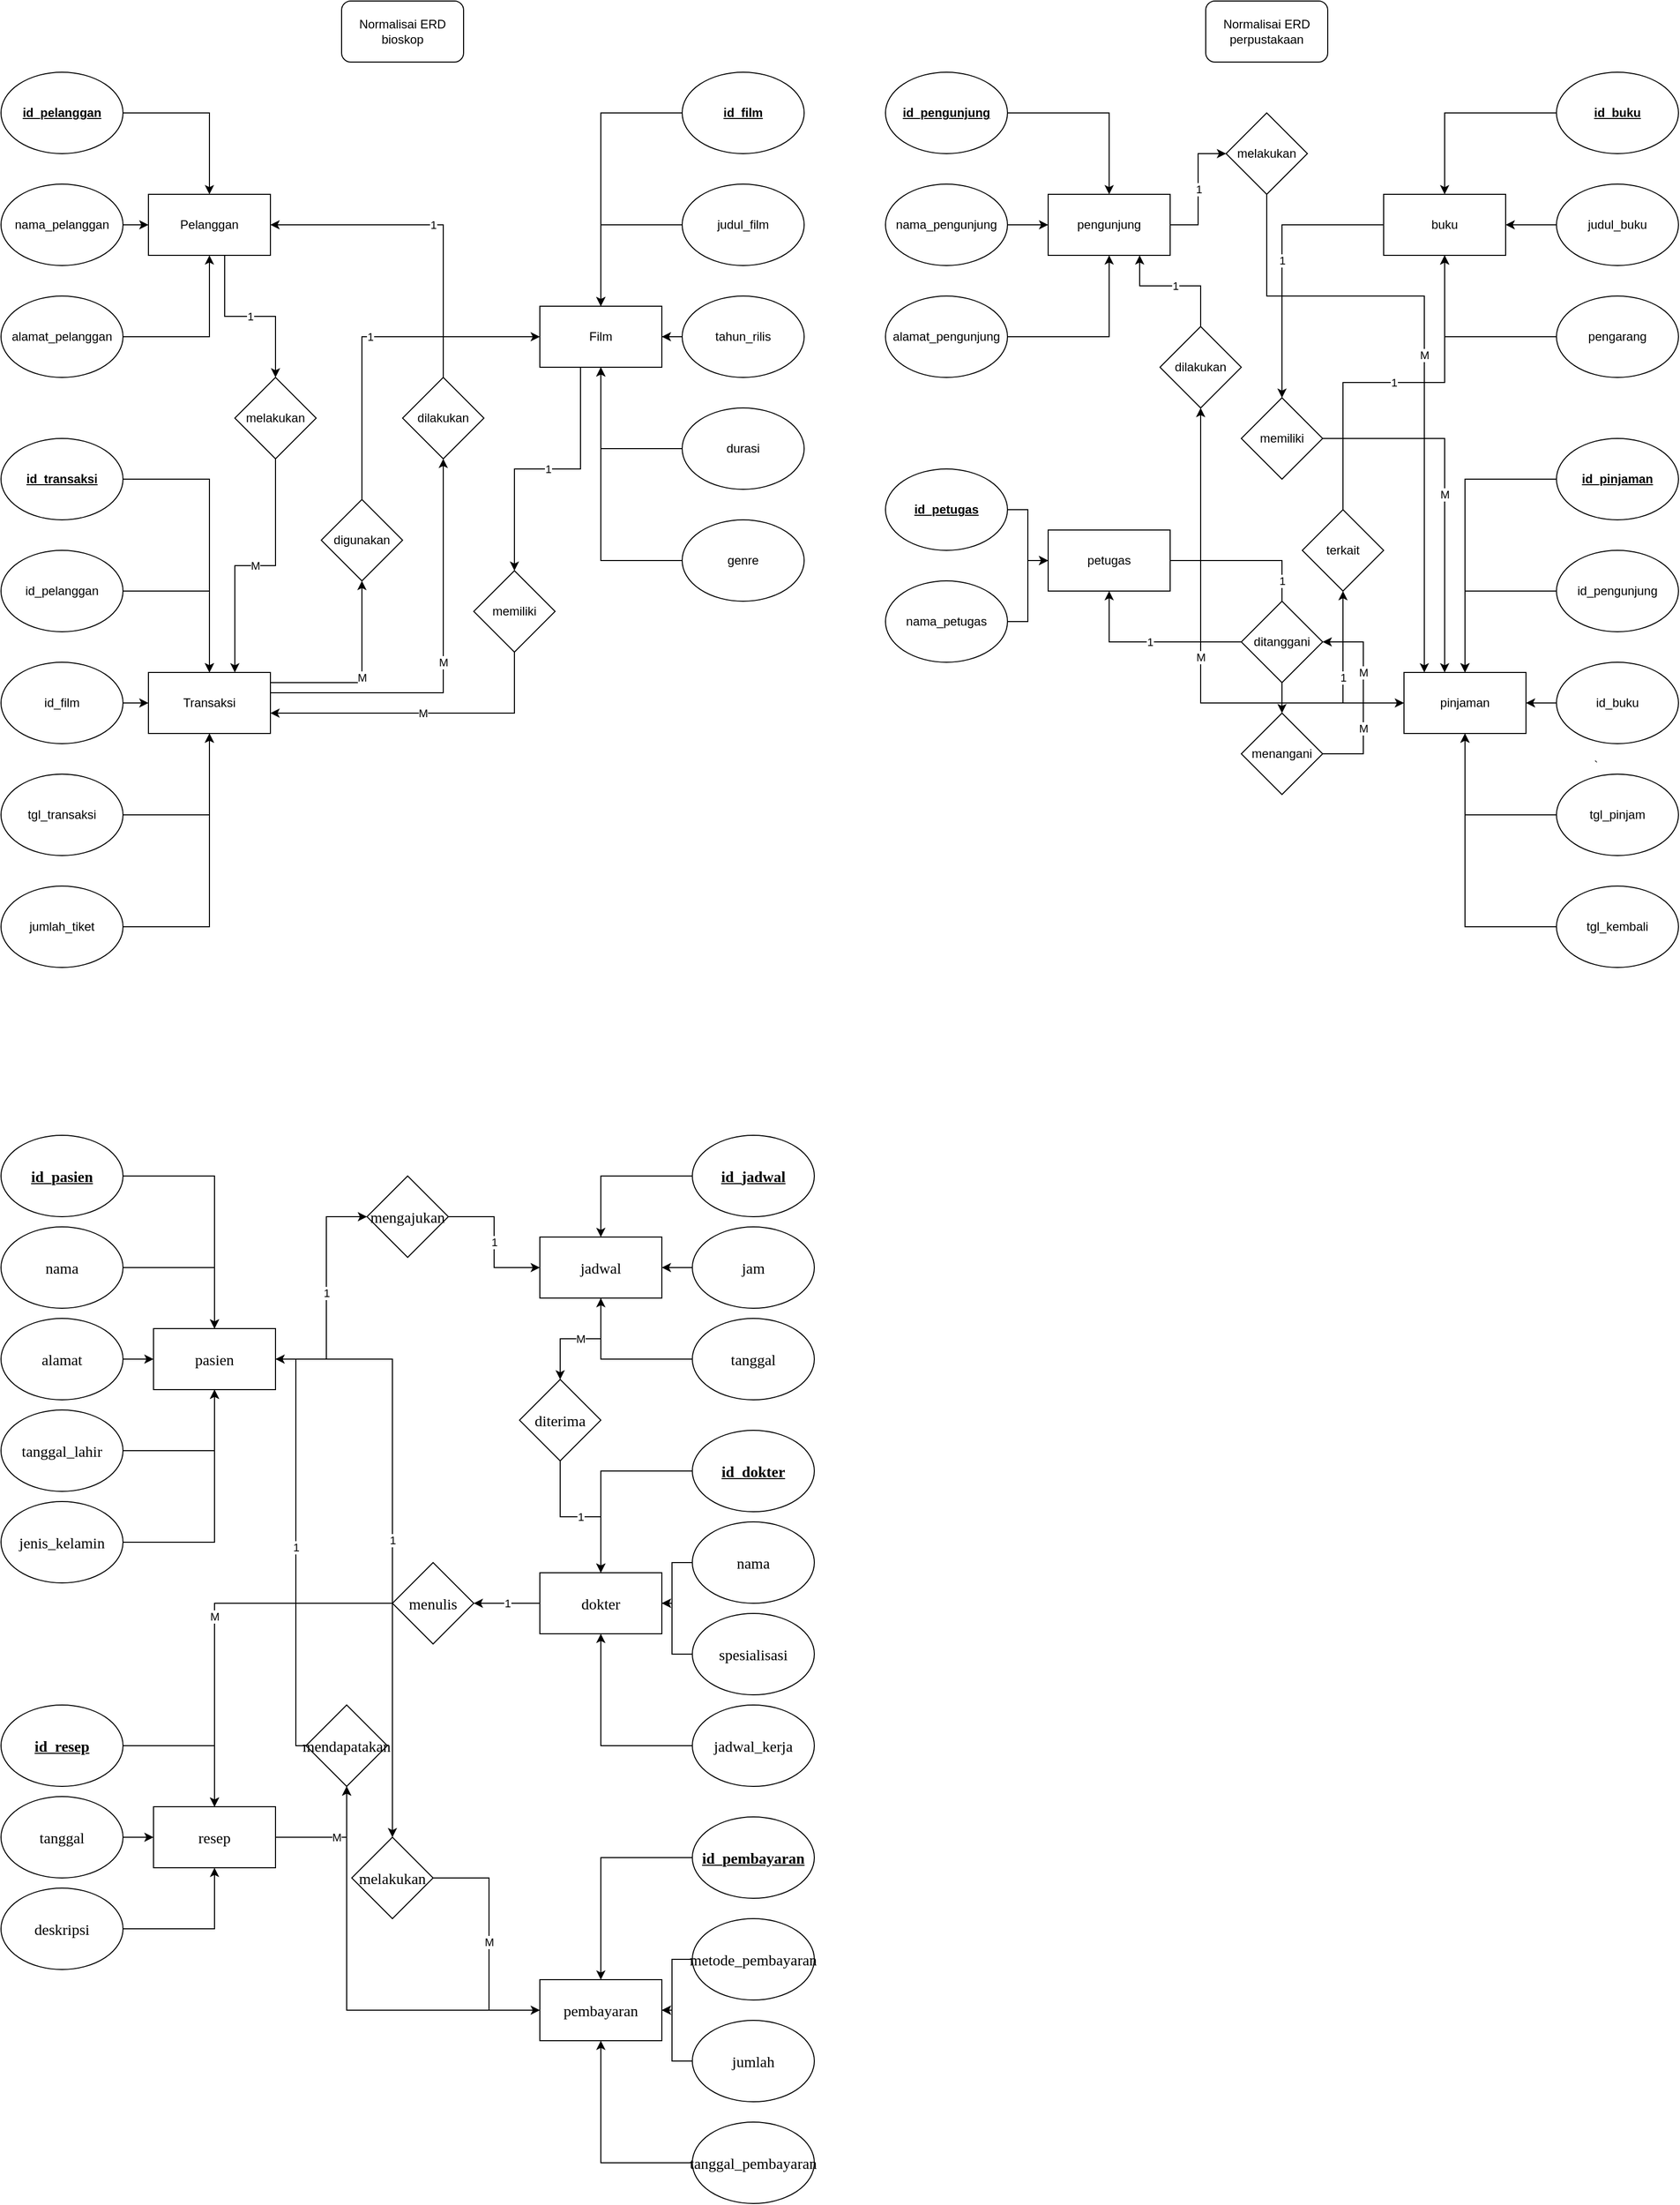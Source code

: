 <mxfile version="21.3.3" type="github">
  <diagram name="Page-1" id="5lxpTZL6Nw-YDCqKbaqC">
    <mxGraphModel dx="1122" dy="715" grid="1" gridSize="10" guides="1" tooltips="1" connect="1" arrows="1" fold="1" page="1" pageScale="1" pageWidth="850" pageHeight="1100" math="0" shadow="0">
      <root>
        <mxCell id="0" />
        <mxCell id="1" parent="0" />
        <mxCell id="-zIho2rLV5rV_2pqszb2-130" value="1" style="edgeStyle=orthogonalEdgeStyle;rounded=0;orthogonalLoop=1;jettySize=auto;html=1;" parent="1" source="-zIho2rLV5rV_2pqszb2-2" target="-zIho2rLV5rV_2pqszb2-125" edge="1">
          <mxGeometry relative="1" as="geometry">
            <Array as="points">
              <mxPoint x="250" y="320" />
              <mxPoint x="300" y="320" />
            </Array>
          </mxGeometry>
        </mxCell>
        <mxCell id="-zIho2rLV5rV_2pqszb2-2" value="Pelanggan" style="rounded=0;whiteSpace=wrap;html=1;" parent="1" vertex="1">
          <mxGeometry x="175" y="200" width="120" height="60" as="geometry" />
        </mxCell>
        <mxCell id="-zIho2rLV5rV_2pqszb2-134" value="1" style="edgeStyle=orthogonalEdgeStyle;rounded=0;orthogonalLoop=1;jettySize=auto;html=1;" parent="1" source="-zIho2rLV5rV_2pqszb2-3" target="-zIho2rLV5rV_2pqszb2-127" edge="1">
          <mxGeometry relative="1" as="geometry">
            <Array as="points">
              <mxPoint x="600" y="470" />
              <mxPoint x="535" y="470" />
            </Array>
          </mxGeometry>
        </mxCell>
        <mxCell id="-zIho2rLV5rV_2pqszb2-3" value="Film" style="rounded=0;whiteSpace=wrap;html=1;" parent="1" vertex="1">
          <mxGeometry x="560" y="310" width="120" height="60" as="geometry" />
        </mxCell>
        <mxCell id="-zIho2rLV5rV_2pqszb2-132" value="M" style="edgeStyle=orthogonalEdgeStyle;rounded=0;orthogonalLoop=1;jettySize=auto;html=1;" parent="1" source="-zIho2rLV5rV_2pqszb2-4" target="-zIho2rLV5rV_2pqszb2-126" edge="1">
          <mxGeometry relative="1" as="geometry">
            <Array as="points">
              <mxPoint x="465" y="690" />
            </Array>
          </mxGeometry>
        </mxCell>
        <mxCell id="-zIho2rLV5rV_2pqszb2-136" value="M" style="edgeStyle=orthogonalEdgeStyle;rounded=0;orthogonalLoop=1;jettySize=auto;html=1;" parent="1" source="-zIho2rLV5rV_2pqszb2-4" target="-zIho2rLV5rV_2pqszb2-128" edge="1">
          <mxGeometry relative="1" as="geometry">
            <Array as="points">
              <mxPoint x="385" y="680" />
            </Array>
          </mxGeometry>
        </mxCell>
        <mxCell id="-zIho2rLV5rV_2pqszb2-4" value="Transaksi" style="rounded=0;whiteSpace=wrap;html=1;" parent="1" vertex="1">
          <mxGeometry x="175" y="670" width="120" height="60" as="geometry" />
        </mxCell>
        <mxCell id="-zIho2rLV5rV_2pqszb2-19" style="edgeStyle=orthogonalEdgeStyle;rounded=0;orthogonalLoop=1;jettySize=auto;html=1;" parent="1" source="-zIho2rLV5rV_2pqszb2-5" target="-zIho2rLV5rV_2pqszb2-2" edge="1">
          <mxGeometry relative="1" as="geometry" />
        </mxCell>
        <mxCell id="-zIho2rLV5rV_2pqszb2-5" value="&lt;b&gt;&lt;u&gt;id_pelanggan&lt;/u&gt;&lt;/b&gt;" style="ellipse;whiteSpace=wrap;html=1;" parent="1" vertex="1">
          <mxGeometry x="30" y="80" width="120" height="80" as="geometry" />
        </mxCell>
        <mxCell id="-zIho2rLV5rV_2pqszb2-20" style="edgeStyle=orthogonalEdgeStyle;rounded=0;orthogonalLoop=1;jettySize=auto;html=1;" parent="1" source="-zIho2rLV5rV_2pqszb2-6" target="-zIho2rLV5rV_2pqszb2-2" edge="1">
          <mxGeometry relative="1" as="geometry" />
        </mxCell>
        <mxCell id="-zIho2rLV5rV_2pqszb2-6" value="nama_pelanggan" style="ellipse;whiteSpace=wrap;html=1;" parent="1" vertex="1">
          <mxGeometry x="30" y="190" width="120" height="80" as="geometry" />
        </mxCell>
        <mxCell id="-zIho2rLV5rV_2pqszb2-21" style="edgeStyle=orthogonalEdgeStyle;rounded=0;orthogonalLoop=1;jettySize=auto;html=1;" parent="1" source="-zIho2rLV5rV_2pqszb2-7" target="-zIho2rLV5rV_2pqszb2-2" edge="1">
          <mxGeometry relative="1" as="geometry" />
        </mxCell>
        <mxCell id="-zIho2rLV5rV_2pqszb2-7" value="alamat_pelanggan" style="ellipse;whiteSpace=wrap;html=1;" parent="1" vertex="1">
          <mxGeometry x="30" y="300" width="120" height="80" as="geometry" />
        </mxCell>
        <mxCell id="-zIho2rLV5rV_2pqszb2-27" style="edgeStyle=orthogonalEdgeStyle;rounded=0;orthogonalLoop=1;jettySize=auto;html=1;" parent="1" source="-zIho2rLV5rV_2pqszb2-9" target="-zIho2rLV5rV_2pqszb2-3" edge="1">
          <mxGeometry relative="1" as="geometry" />
        </mxCell>
        <mxCell id="-zIho2rLV5rV_2pqszb2-9" value="&lt;b&gt;&lt;u&gt;id_film&lt;/u&gt;&lt;/b&gt;" style="ellipse;whiteSpace=wrap;html=1;" parent="1" vertex="1">
          <mxGeometry x="700" y="80" width="120" height="80" as="geometry" />
        </mxCell>
        <mxCell id="-zIho2rLV5rV_2pqszb2-28" style="edgeStyle=orthogonalEdgeStyle;rounded=0;orthogonalLoop=1;jettySize=auto;html=1;" parent="1" source="-zIho2rLV5rV_2pqszb2-10" target="-zIho2rLV5rV_2pqszb2-3" edge="1">
          <mxGeometry relative="1" as="geometry" />
        </mxCell>
        <mxCell id="-zIho2rLV5rV_2pqszb2-10" value="judul_film" style="ellipse;whiteSpace=wrap;html=1;" parent="1" vertex="1">
          <mxGeometry x="700" y="190" width="120" height="80" as="geometry" />
        </mxCell>
        <mxCell id="-zIho2rLV5rV_2pqszb2-32" style="edgeStyle=orthogonalEdgeStyle;rounded=0;orthogonalLoop=1;jettySize=auto;html=1;" parent="1" source="-zIho2rLV5rV_2pqszb2-11" target="-zIho2rLV5rV_2pqszb2-3" edge="1">
          <mxGeometry relative="1" as="geometry" />
        </mxCell>
        <mxCell id="-zIho2rLV5rV_2pqszb2-11" value="tahun_rilis" style="ellipse;whiteSpace=wrap;html=1;" parent="1" vertex="1">
          <mxGeometry x="700" y="300" width="120" height="80" as="geometry" />
        </mxCell>
        <mxCell id="-zIho2rLV5rV_2pqszb2-31" style="edgeStyle=orthogonalEdgeStyle;rounded=0;orthogonalLoop=1;jettySize=auto;html=1;" parent="1" source="-zIho2rLV5rV_2pqszb2-12" target="-zIho2rLV5rV_2pqszb2-3" edge="1">
          <mxGeometry relative="1" as="geometry" />
        </mxCell>
        <mxCell id="-zIho2rLV5rV_2pqszb2-12" value="genre" style="ellipse;whiteSpace=wrap;html=1;" parent="1" vertex="1">
          <mxGeometry x="700" y="520" width="120" height="80" as="geometry" />
        </mxCell>
        <mxCell id="-zIho2rLV5rV_2pqszb2-30" style="edgeStyle=orthogonalEdgeStyle;rounded=0;orthogonalLoop=1;jettySize=auto;html=1;" parent="1" source="-zIho2rLV5rV_2pqszb2-13" target="-zIho2rLV5rV_2pqszb2-3" edge="1">
          <mxGeometry relative="1" as="geometry" />
        </mxCell>
        <mxCell id="-zIho2rLV5rV_2pqszb2-13" value="durasi" style="ellipse;whiteSpace=wrap;html=1;" parent="1" vertex="1">
          <mxGeometry x="700" y="410" width="120" height="80" as="geometry" />
        </mxCell>
        <mxCell id="-zIho2rLV5rV_2pqszb2-22" style="edgeStyle=orthogonalEdgeStyle;rounded=0;orthogonalLoop=1;jettySize=auto;html=1;" parent="1" source="-zIho2rLV5rV_2pqszb2-14" target="-zIho2rLV5rV_2pqszb2-4" edge="1">
          <mxGeometry relative="1" as="geometry" />
        </mxCell>
        <mxCell id="-zIho2rLV5rV_2pqszb2-14" value="&lt;b&gt;&lt;u&gt;id_transaksi&lt;/u&gt;&lt;/b&gt;" style="ellipse;whiteSpace=wrap;html=1;" parent="1" vertex="1">
          <mxGeometry x="30" y="440" width="120" height="80" as="geometry" />
        </mxCell>
        <mxCell id="-zIho2rLV5rV_2pqszb2-23" style="edgeStyle=orthogonalEdgeStyle;rounded=0;orthogonalLoop=1;jettySize=auto;html=1;" parent="1" source="-zIho2rLV5rV_2pqszb2-15" target="-zIho2rLV5rV_2pqszb2-4" edge="1">
          <mxGeometry relative="1" as="geometry" />
        </mxCell>
        <mxCell id="-zIho2rLV5rV_2pqszb2-15" value="id_pelanggan" style="ellipse;whiteSpace=wrap;html=1;" parent="1" vertex="1">
          <mxGeometry x="30" y="550" width="120" height="80" as="geometry" />
        </mxCell>
        <mxCell id="-zIho2rLV5rV_2pqszb2-26" style="edgeStyle=orthogonalEdgeStyle;rounded=0;orthogonalLoop=1;jettySize=auto;html=1;" parent="1" source="-zIho2rLV5rV_2pqszb2-16" target="-zIho2rLV5rV_2pqszb2-4" edge="1">
          <mxGeometry relative="1" as="geometry" />
        </mxCell>
        <mxCell id="-zIho2rLV5rV_2pqszb2-16" value="id_film" style="ellipse;whiteSpace=wrap;html=1;" parent="1" vertex="1">
          <mxGeometry x="30" y="660" width="120" height="80" as="geometry" />
        </mxCell>
        <mxCell id="-zIho2rLV5rV_2pqszb2-24" style="edgeStyle=orthogonalEdgeStyle;rounded=0;orthogonalLoop=1;jettySize=auto;html=1;" parent="1" source="-zIho2rLV5rV_2pqszb2-17" target="-zIho2rLV5rV_2pqszb2-4" edge="1">
          <mxGeometry relative="1" as="geometry" />
        </mxCell>
        <mxCell id="-zIho2rLV5rV_2pqszb2-17" value="jumlah_tiket" style="ellipse;whiteSpace=wrap;html=1;" parent="1" vertex="1">
          <mxGeometry x="30" y="880" width="120" height="80" as="geometry" />
        </mxCell>
        <mxCell id="-zIho2rLV5rV_2pqszb2-25" style="edgeStyle=orthogonalEdgeStyle;rounded=0;orthogonalLoop=1;jettySize=auto;html=1;" parent="1" source="-zIho2rLV5rV_2pqszb2-18" target="-zIho2rLV5rV_2pqszb2-4" edge="1">
          <mxGeometry relative="1" as="geometry">
            <mxPoint x="240" y="720" as="targetPoint" />
          </mxGeometry>
        </mxCell>
        <mxCell id="-zIho2rLV5rV_2pqszb2-18" value="tgl_transaksi" style="ellipse;whiteSpace=wrap;html=1;" parent="1" vertex="1">
          <mxGeometry x="30" y="770" width="120" height="80" as="geometry" />
        </mxCell>
        <mxCell id="-zIho2rLV5rV_2pqszb2-33" value="Normalisai ERD bioskop" style="rounded=1;whiteSpace=wrap;html=1;" parent="1" vertex="1">
          <mxGeometry x="365" y="10" width="120" height="60" as="geometry" />
        </mxCell>
        <mxCell id="-zIho2rLV5rV_2pqszb2-34" value="Normalisai ERD perpustakaan" style="rounded=1;whiteSpace=wrap;html=1;" parent="1" vertex="1">
          <mxGeometry x="1215" y="10" width="120" height="60" as="geometry" />
        </mxCell>
        <mxCell id="vd0re94AiogcowpJu44Z-8" value="1" style="edgeStyle=orthogonalEdgeStyle;rounded=0;orthogonalLoop=1;jettySize=auto;html=1;" edge="1" parent="1" source="-zIho2rLV5rV_2pqszb2-35" target="vd0re94AiogcowpJu44Z-1">
          <mxGeometry relative="1" as="geometry" />
        </mxCell>
        <mxCell id="-zIho2rLV5rV_2pqszb2-35" value="pengunjung" style="rounded=0;whiteSpace=wrap;html=1;" parent="1" vertex="1">
          <mxGeometry x="1060" y="200" width="120" height="60" as="geometry" />
        </mxCell>
        <mxCell id="vd0re94AiogcowpJu44Z-12" value="1" style="edgeStyle=orthogonalEdgeStyle;rounded=0;orthogonalLoop=1;jettySize=auto;html=1;" edge="1" parent="1" source="-zIho2rLV5rV_2pqszb2-36" target="vd0re94AiogcowpJu44Z-3">
          <mxGeometry relative="1" as="geometry" />
        </mxCell>
        <mxCell id="-zIho2rLV5rV_2pqszb2-36" value="buku" style="rounded=0;whiteSpace=wrap;html=1;" parent="1" vertex="1">
          <mxGeometry x="1390" y="200" width="120" height="60" as="geometry" />
        </mxCell>
        <mxCell id="vd0re94AiogcowpJu44Z-10" value="M" style="edgeStyle=orthogonalEdgeStyle;rounded=0;orthogonalLoop=1;jettySize=auto;html=1;" edge="1" parent="1" source="-zIho2rLV5rV_2pqszb2-37" target="vd0re94AiogcowpJu44Z-2">
          <mxGeometry relative="1" as="geometry" />
        </mxCell>
        <mxCell id="vd0re94AiogcowpJu44Z-14" value="1" style="edgeStyle=orthogonalEdgeStyle;rounded=0;orthogonalLoop=1;jettySize=auto;html=1;" edge="1" parent="1" source="-zIho2rLV5rV_2pqszb2-37" target="vd0re94AiogcowpJu44Z-4">
          <mxGeometry relative="1" as="geometry" />
        </mxCell>
        <mxCell id="vd0re94AiogcowpJu44Z-16" value="M" style="edgeStyle=orthogonalEdgeStyle;rounded=0;orthogonalLoop=1;jettySize=auto;html=1;" edge="1" parent="1" source="-zIho2rLV5rV_2pqszb2-37" target="vd0re94AiogcowpJu44Z-5">
          <mxGeometry relative="1" as="geometry" />
        </mxCell>
        <mxCell id="-zIho2rLV5rV_2pqszb2-37" value="pinjaman" style="rounded=0;whiteSpace=wrap;html=1;" parent="1" vertex="1">
          <mxGeometry x="1410" y="670" width="120" height="60" as="geometry" />
        </mxCell>
        <mxCell id="vd0re94AiogcowpJu44Z-18" value="1" style="edgeStyle=orthogonalEdgeStyle;rounded=0;orthogonalLoop=1;jettySize=auto;html=1;" edge="1" parent="1" source="-zIho2rLV5rV_2pqszb2-38" target="vd0re94AiogcowpJu44Z-6">
          <mxGeometry relative="1" as="geometry" />
        </mxCell>
        <mxCell id="-zIho2rLV5rV_2pqszb2-38" value="petugas" style="rounded=0;whiteSpace=wrap;html=1;" parent="1" vertex="1">
          <mxGeometry x="1060" y="530" width="120" height="60" as="geometry" />
        </mxCell>
        <mxCell id="-zIho2rLV5rV_2pqszb2-53" style="edgeStyle=orthogonalEdgeStyle;rounded=0;orthogonalLoop=1;jettySize=auto;html=1;" parent="1" source="-zIho2rLV5rV_2pqszb2-39" target="-zIho2rLV5rV_2pqszb2-35" edge="1">
          <mxGeometry relative="1" as="geometry" />
        </mxCell>
        <mxCell id="-zIho2rLV5rV_2pqszb2-39" value="&lt;u&gt;id_pengunjung&lt;/u&gt;" style="ellipse;whiteSpace=wrap;html=1;fontStyle=1" parent="1" vertex="1">
          <mxGeometry x="900" y="80" width="120" height="80" as="geometry" />
        </mxCell>
        <mxCell id="-zIho2rLV5rV_2pqszb2-54" style="edgeStyle=orthogonalEdgeStyle;rounded=0;orthogonalLoop=1;jettySize=auto;html=1;" parent="1" source="-zIho2rLV5rV_2pqszb2-40" target="-zIho2rLV5rV_2pqszb2-35" edge="1">
          <mxGeometry relative="1" as="geometry" />
        </mxCell>
        <mxCell id="-zIho2rLV5rV_2pqszb2-40" value="nama_pengunjung" style="ellipse;whiteSpace=wrap;html=1;" parent="1" vertex="1">
          <mxGeometry x="900" y="190" width="120" height="80" as="geometry" />
        </mxCell>
        <mxCell id="-zIho2rLV5rV_2pqszb2-55" style="edgeStyle=orthogonalEdgeStyle;rounded=0;orthogonalLoop=1;jettySize=auto;html=1;" parent="1" source="-zIho2rLV5rV_2pqszb2-41" target="-zIho2rLV5rV_2pqszb2-35" edge="1">
          <mxGeometry relative="1" as="geometry" />
        </mxCell>
        <mxCell id="-zIho2rLV5rV_2pqszb2-41" value="alamat_pengunjung" style="ellipse;whiteSpace=wrap;html=1;" parent="1" vertex="1">
          <mxGeometry x="900" y="300" width="120" height="80" as="geometry" />
        </mxCell>
        <mxCell id="-zIho2rLV5rV_2pqszb2-56" value="`&amp;nbsp;" style="edgeStyle=orthogonalEdgeStyle;rounded=0;orthogonalLoop=1;jettySize=auto;html=1;" parent="1" source="-zIho2rLV5rV_2pqszb2-43" target="-zIho2rLV5rV_2pqszb2-36" edge="1">
          <mxGeometry x="1" y="580" relative="1" as="geometry">
            <mxPoint x="-430" y="561" as="offset" />
          </mxGeometry>
        </mxCell>
        <mxCell id="-zIho2rLV5rV_2pqszb2-43" value="&lt;u&gt;id_buku&lt;/u&gt;" style="ellipse;whiteSpace=wrap;html=1;fontStyle=1" parent="1" vertex="1">
          <mxGeometry x="1560" y="80" width="120" height="80" as="geometry" />
        </mxCell>
        <mxCell id="-zIho2rLV5rV_2pqszb2-57" style="edgeStyle=orthogonalEdgeStyle;rounded=0;orthogonalLoop=1;jettySize=auto;html=1;" parent="1" source="-zIho2rLV5rV_2pqszb2-44" target="-zIho2rLV5rV_2pqszb2-36" edge="1">
          <mxGeometry relative="1" as="geometry" />
        </mxCell>
        <mxCell id="-zIho2rLV5rV_2pqszb2-44" value="judul_buku" style="ellipse;whiteSpace=wrap;html=1;" parent="1" vertex="1">
          <mxGeometry x="1560" y="190" width="120" height="80" as="geometry" />
        </mxCell>
        <mxCell id="-zIho2rLV5rV_2pqszb2-58" style="edgeStyle=orthogonalEdgeStyle;rounded=0;orthogonalLoop=1;jettySize=auto;html=1;" parent="1" source="-zIho2rLV5rV_2pqszb2-45" target="-zIho2rLV5rV_2pqszb2-36" edge="1">
          <mxGeometry relative="1" as="geometry" />
        </mxCell>
        <mxCell id="-zIho2rLV5rV_2pqszb2-45" value="pengarang" style="ellipse;whiteSpace=wrap;html=1;" parent="1" vertex="1">
          <mxGeometry x="1560" y="300" width="120" height="80" as="geometry" />
        </mxCell>
        <mxCell id="-zIho2rLV5rV_2pqszb2-64" style="edgeStyle=orthogonalEdgeStyle;rounded=0;orthogonalLoop=1;jettySize=auto;html=1;" parent="1" source="-zIho2rLV5rV_2pqszb2-46" target="-zIho2rLV5rV_2pqszb2-38" edge="1">
          <mxGeometry relative="1" as="geometry" />
        </mxCell>
        <mxCell id="-zIho2rLV5rV_2pqszb2-46" value="&lt;u&gt;id_petugas&lt;/u&gt;" style="ellipse;whiteSpace=wrap;html=1;fontStyle=1" parent="1" vertex="1">
          <mxGeometry x="900" y="470" width="120" height="80" as="geometry" />
        </mxCell>
        <mxCell id="-zIho2rLV5rV_2pqszb2-65" style="edgeStyle=orthogonalEdgeStyle;rounded=0;orthogonalLoop=1;jettySize=auto;html=1;" parent="1" source="-zIho2rLV5rV_2pqszb2-47" target="-zIho2rLV5rV_2pqszb2-38" edge="1">
          <mxGeometry relative="1" as="geometry" />
        </mxCell>
        <mxCell id="-zIho2rLV5rV_2pqszb2-47" value="nama_petugas" style="ellipse;whiteSpace=wrap;html=1;" parent="1" vertex="1">
          <mxGeometry x="900" y="580" width="120" height="80" as="geometry" />
        </mxCell>
        <mxCell id="-zIho2rLV5rV_2pqszb2-59" style="edgeStyle=orthogonalEdgeStyle;rounded=0;orthogonalLoop=1;jettySize=auto;html=1;" parent="1" source="-zIho2rLV5rV_2pqszb2-48" target="-zIho2rLV5rV_2pqszb2-37" edge="1">
          <mxGeometry relative="1" as="geometry" />
        </mxCell>
        <mxCell id="-zIho2rLV5rV_2pqszb2-48" value="&lt;u&gt;id_pinjaman&lt;/u&gt;" style="ellipse;whiteSpace=wrap;html=1;fontStyle=1" parent="1" vertex="1">
          <mxGeometry x="1560" y="440" width="120" height="80" as="geometry" />
        </mxCell>
        <mxCell id="-zIho2rLV5rV_2pqszb2-60" style="edgeStyle=orthogonalEdgeStyle;rounded=0;orthogonalLoop=1;jettySize=auto;html=1;" parent="1" source="-zIho2rLV5rV_2pqszb2-49" target="-zIho2rLV5rV_2pqszb2-37" edge="1">
          <mxGeometry relative="1" as="geometry" />
        </mxCell>
        <mxCell id="-zIho2rLV5rV_2pqszb2-49" value="id_pengunjung" style="ellipse;whiteSpace=wrap;html=1;" parent="1" vertex="1">
          <mxGeometry x="1560" y="550" width="120" height="80" as="geometry" />
        </mxCell>
        <mxCell id="-zIho2rLV5rV_2pqszb2-61" style="edgeStyle=orthogonalEdgeStyle;rounded=0;orthogonalLoop=1;jettySize=auto;html=1;" parent="1" source="-zIho2rLV5rV_2pqszb2-50" target="-zIho2rLV5rV_2pqszb2-37" edge="1">
          <mxGeometry relative="1" as="geometry" />
        </mxCell>
        <mxCell id="-zIho2rLV5rV_2pqszb2-50" value="id_buku" style="ellipse;whiteSpace=wrap;html=1;" parent="1" vertex="1">
          <mxGeometry x="1560" y="660" width="120" height="80" as="geometry" />
        </mxCell>
        <mxCell id="-zIho2rLV5rV_2pqszb2-62" style="edgeStyle=orthogonalEdgeStyle;rounded=0;orthogonalLoop=1;jettySize=auto;html=1;" parent="1" source="-zIho2rLV5rV_2pqszb2-51" target="-zIho2rLV5rV_2pqszb2-37" edge="1">
          <mxGeometry relative="1" as="geometry" />
        </mxCell>
        <mxCell id="-zIho2rLV5rV_2pqszb2-51" value="tgl_pinjam" style="ellipse;whiteSpace=wrap;html=1;" parent="1" vertex="1">
          <mxGeometry x="1560" y="770" width="120" height="80" as="geometry" />
        </mxCell>
        <mxCell id="-zIho2rLV5rV_2pqszb2-63" style="edgeStyle=orthogonalEdgeStyle;rounded=0;orthogonalLoop=1;jettySize=auto;html=1;" parent="1" source="-zIho2rLV5rV_2pqszb2-52" target="-zIho2rLV5rV_2pqszb2-37" edge="1">
          <mxGeometry relative="1" as="geometry" />
        </mxCell>
        <mxCell id="-zIho2rLV5rV_2pqszb2-52" value="tgl_kembali" style="ellipse;whiteSpace=wrap;html=1;" parent="1" vertex="1">
          <mxGeometry x="1560" y="880" width="120" height="80" as="geometry" />
        </mxCell>
        <mxCell id="-zIho2rLV5rV_2pqszb2-66" value="1" style="edgeStyle=orthogonalEdgeStyle;rounded=0;orthogonalLoop=1;jettySize=auto;html=1;" parent="1" source="-zIho2rLV5rV_2pqszb2-68" target="-zIho2rLV5rV_2pqszb2-120" edge="1">
          <mxGeometry relative="1" as="geometry">
            <Array as="points">
              <mxPoint x="350" y="1345" />
              <mxPoint x="350" y="1205" />
            </Array>
          </mxGeometry>
        </mxCell>
        <mxCell id="-zIho2rLV5rV_2pqszb2-67" value="1" style="edgeStyle=orthogonalEdgeStyle;rounded=0;orthogonalLoop=1;jettySize=auto;html=1;" parent="1" source="-zIho2rLV5rV_2pqszb2-68" target="-zIho2rLV5rV_2pqszb2-116" edge="1">
          <mxGeometry relative="1" as="geometry">
            <Array as="points">
              <mxPoint x="415" y="1345" />
            </Array>
          </mxGeometry>
        </mxCell>
        <mxCell id="-zIho2rLV5rV_2pqszb2-68" value="pasien" style="rounded=0;whiteSpace=wrap;html=1;fontFamily=Times New Roman;fontSize=15;" parent="1" vertex="1">
          <mxGeometry x="180" y="1315" width="120" height="60" as="geometry" />
        </mxCell>
        <mxCell id="-zIho2rLV5rV_2pqszb2-69" value="1" style="edgeStyle=orthogonalEdgeStyle;rounded=0;orthogonalLoop=1;jettySize=auto;html=1;" parent="1" source="-zIho2rLV5rV_2pqszb2-70" target="-zIho2rLV5rV_2pqszb2-122" edge="1">
          <mxGeometry relative="1" as="geometry" />
        </mxCell>
        <mxCell id="-zIho2rLV5rV_2pqszb2-70" value="dokter" style="rounded=0;whiteSpace=wrap;html=1;fontFamily=Times New Roman;fontSize=15;" parent="1" vertex="1">
          <mxGeometry x="560" y="1555" width="120" height="60" as="geometry" />
        </mxCell>
        <mxCell id="-zIho2rLV5rV_2pqszb2-71" style="edgeStyle=orthogonalEdgeStyle;rounded=0;orthogonalLoop=1;jettySize=auto;html=1;" parent="1" source="-zIho2rLV5rV_2pqszb2-72" target="-zIho2rLV5rV_2pqszb2-118" edge="1">
          <mxGeometry relative="1" as="geometry" />
        </mxCell>
        <mxCell id="-zIho2rLV5rV_2pqszb2-72" value="pembayaran" style="rounded=0;whiteSpace=wrap;html=1;fontFamily=Times New Roman;fontSize=15;" parent="1" vertex="1">
          <mxGeometry x="560" y="1955" width="120" height="60" as="geometry" />
        </mxCell>
        <mxCell id="-zIho2rLV5rV_2pqszb2-73" value="M" style="edgeStyle=orthogonalEdgeStyle;rounded=0;orthogonalLoop=1;jettySize=auto;html=1;" parent="1" source="-zIho2rLV5rV_2pqszb2-74" target="-zIho2rLV5rV_2pqszb2-124" edge="1">
          <mxGeometry relative="1" as="geometry" />
        </mxCell>
        <mxCell id="-zIho2rLV5rV_2pqszb2-74" value="jadwal" style="rounded=0;whiteSpace=wrap;html=1;fontFamily=Times New Roman;fontSize=15;" parent="1" vertex="1">
          <mxGeometry x="560" y="1225" width="120" height="60" as="geometry" />
        </mxCell>
        <mxCell id="-zIho2rLV5rV_2pqszb2-75" value="M" style="edgeStyle=orthogonalEdgeStyle;rounded=0;orthogonalLoop=1;jettySize=auto;html=1;" parent="1" source="-zIho2rLV5rV_2pqszb2-76" target="-zIho2rLV5rV_2pqszb2-118" edge="1">
          <mxGeometry relative="1" as="geometry">
            <Array as="points">
              <mxPoint x="370" y="1815" />
            </Array>
          </mxGeometry>
        </mxCell>
        <mxCell id="-zIho2rLV5rV_2pqszb2-76" value="resep" style="rounded=0;whiteSpace=wrap;html=1;fontFamily=Times New Roman;fontSize=15;" parent="1" vertex="1">
          <mxGeometry x="180" y="1785" width="120" height="60" as="geometry" />
        </mxCell>
        <mxCell id="-zIho2rLV5rV_2pqszb2-77" style="edgeStyle=orthogonalEdgeStyle;rounded=0;orthogonalLoop=1;jettySize=auto;html=1;" parent="1" source="-zIho2rLV5rV_2pqszb2-78" target="-zIho2rLV5rV_2pqszb2-68" edge="1">
          <mxGeometry relative="1" as="geometry" />
        </mxCell>
        <mxCell id="-zIho2rLV5rV_2pqszb2-78" value="id_pasien" style="ellipse;whiteSpace=wrap;html=1;fontSize=15;fontFamily=Times New Roman;fontStyle=5" parent="1" vertex="1">
          <mxGeometry x="30" y="1125" width="120" height="80" as="geometry" />
        </mxCell>
        <mxCell id="-zIho2rLV5rV_2pqszb2-79" style="edgeStyle=orthogonalEdgeStyle;rounded=0;orthogonalLoop=1;jettySize=auto;html=1;" parent="1" source="-zIho2rLV5rV_2pqszb2-80" target="-zIho2rLV5rV_2pqszb2-68" edge="1">
          <mxGeometry relative="1" as="geometry" />
        </mxCell>
        <mxCell id="-zIho2rLV5rV_2pqszb2-80" value="nama" style="ellipse;whiteSpace=wrap;html=1;fontSize=15;fontFamily=Times New Roman;" parent="1" vertex="1">
          <mxGeometry x="30" y="1215" width="120" height="80" as="geometry" />
        </mxCell>
        <mxCell id="-zIho2rLV5rV_2pqszb2-81" style="edgeStyle=orthogonalEdgeStyle;rounded=0;orthogonalLoop=1;jettySize=auto;html=1;" parent="1" source="-zIho2rLV5rV_2pqszb2-82" target="-zIho2rLV5rV_2pqszb2-68" edge="1">
          <mxGeometry relative="1" as="geometry" />
        </mxCell>
        <mxCell id="-zIho2rLV5rV_2pqszb2-82" value="alamat" style="ellipse;whiteSpace=wrap;html=1;fontSize=15;fontFamily=Times New Roman;" parent="1" vertex="1">
          <mxGeometry x="30" y="1305" width="120" height="80" as="geometry" />
        </mxCell>
        <mxCell id="-zIho2rLV5rV_2pqszb2-83" style="edgeStyle=orthogonalEdgeStyle;rounded=0;orthogonalLoop=1;jettySize=auto;html=1;" parent="1" source="-zIho2rLV5rV_2pqszb2-84" target="-zIho2rLV5rV_2pqszb2-68" edge="1">
          <mxGeometry relative="1" as="geometry" />
        </mxCell>
        <mxCell id="-zIho2rLV5rV_2pqszb2-84" value="tanggal_lahir" style="ellipse;whiteSpace=wrap;html=1;fontSize=15;fontFamily=Times New Roman;" parent="1" vertex="1">
          <mxGeometry x="30" y="1395" width="120" height="80" as="geometry" />
        </mxCell>
        <mxCell id="-zIho2rLV5rV_2pqszb2-85" style="edgeStyle=orthogonalEdgeStyle;rounded=0;orthogonalLoop=1;jettySize=auto;html=1;" parent="1" source="-zIho2rLV5rV_2pqszb2-86" target="-zIho2rLV5rV_2pqszb2-68" edge="1">
          <mxGeometry relative="1" as="geometry" />
        </mxCell>
        <mxCell id="-zIho2rLV5rV_2pqszb2-86" value="jenis_kelamin" style="ellipse;whiteSpace=wrap;html=1;fontSize=15;fontFamily=Times New Roman;" parent="1" vertex="1">
          <mxGeometry x="30" y="1485" width="120" height="80" as="geometry" />
        </mxCell>
        <mxCell id="-zIho2rLV5rV_2pqszb2-87" style="edgeStyle=orthogonalEdgeStyle;rounded=0;orthogonalLoop=1;jettySize=auto;html=1;" parent="1" source="-zIho2rLV5rV_2pqszb2-88" target="-zIho2rLV5rV_2pqszb2-74" edge="1">
          <mxGeometry relative="1" as="geometry" />
        </mxCell>
        <mxCell id="-zIho2rLV5rV_2pqszb2-88" value="id_jadwal" style="ellipse;whiteSpace=wrap;html=1;fontSize=15;fontFamily=Times New Roman;fontStyle=5" parent="1" vertex="1">
          <mxGeometry x="710" y="1125" width="120" height="80" as="geometry" />
        </mxCell>
        <mxCell id="-zIho2rLV5rV_2pqszb2-89" style="edgeStyle=orthogonalEdgeStyle;rounded=0;orthogonalLoop=1;jettySize=auto;html=1;" parent="1" source="-zIho2rLV5rV_2pqszb2-90" target="-zIho2rLV5rV_2pqszb2-74" edge="1">
          <mxGeometry relative="1" as="geometry" />
        </mxCell>
        <mxCell id="-zIho2rLV5rV_2pqszb2-90" value="jam" style="ellipse;whiteSpace=wrap;html=1;fontSize=15;fontFamily=Times New Roman;" parent="1" vertex="1">
          <mxGeometry x="710" y="1215" width="120" height="80" as="geometry" />
        </mxCell>
        <mxCell id="-zIho2rLV5rV_2pqszb2-91" style="edgeStyle=orthogonalEdgeStyle;rounded=0;orthogonalLoop=1;jettySize=auto;html=1;" parent="1" source="-zIho2rLV5rV_2pqszb2-92" target="-zIho2rLV5rV_2pqszb2-74" edge="1">
          <mxGeometry relative="1" as="geometry" />
        </mxCell>
        <mxCell id="-zIho2rLV5rV_2pqszb2-92" value="tanggal" style="ellipse;whiteSpace=wrap;html=1;fontSize=15;fontFamily=Times New Roman;" parent="1" vertex="1">
          <mxGeometry x="710" y="1305" width="120" height="80" as="geometry" />
        </mxCell>
        <mxCell id="-zIho2rLV5rV_2pqszb2-93" style="edgeStyle=orthogonalEdgeStyle;rounded=0;orthogonalLoop=1;jettySize=auto;html=1;" parent="1" source="-zIho2rLV5rV_2pqszb2-94" target="-zIho2rLV5rV_2pqszb2-72" edge="1">
          <mxGeometry relative="1" as="geometry" />
        </mxCell>
        <mxCell id="-zIho2rLV5rV_2pqszb2-94" value="id_pembayaran" style="ellipse;whiteSpace=wrap;html=1;fontSize=15;fontFamily=Times New Roman;fontStyle=5" parent="1" vertex="1">
          <mxGeometry x="710" y="1795" width="120" height="80" as="geometry" />
        </mxCell>
        <mxCell id="-zIho2rLV5rV_2pqszb2-95" style="edgeStyle=orthogonalEdgeStyle;rounded=0;orthogonalLoop=1;jettySize=auto;html=1;" parent="1" source="-zIho2rLV5rV_2pqszb2-96" target="-zIho2rLV5rV_2pqszb2-72" edge="1">
          <mxGeometry relative="1" as="geometry" />
        </mxCell>
        <mxCell id="-zIho2rLV5rV_2pqszb2-96" value="metode_pembayaran" style="ellipse;whiteSpace=wrap;html=1;fontSize=15;fontFamily=Times New Roman;" parent="1" vertex="1">
          <mxGeometry x="710" y="1895" width="120" height="80" as="geometry" />
        </mxCell>
        <mxCell id="-zIho2rLV5rV_2pqszb2-97" style="edgeStyle=orthogonalEdgeStyle;rounded=0;orthogonalLoop=1;jettySize=auto;html=1;" parent="1" source="-zIho2rLV5rV_2pqszb2-98" target="-zIho2rLV5rV_2pqszb2-72" edge="1">
          <mxGeometry relative="1" as="geometry" />
        </mxCell>
        <mxCell id="-zIho2rLV5rV_2pqszb2-98" value="jumlah" style="ellipse;whiteSpace=wrap;html=1;fontSize=15;fontFamily=Times New Roman;" parent="1" vertex="1">
          <mxGeometry x="710" y="1995" width="120" height="80" as="geometry" />
        </mxCell>
        <mxCell id="-zIho2rLV5rV_2pqszb2-99" style="edgeStyle=orthogonalEdgeStyle;rounded=0;orthogonalLoop=1;jettySize=auto;html=1;" parent="1" source="-zIho2rLV5rV_2pqszb2-100" target="-zIho2rLV5rV_2pqszb2-72" edge="1">
          <mxGeometry relative="1" as="geometry" />
        </mxCell>
        <mxCell id="-zIho2rLV5rV_2pqszb2-100" value="tanggal_pembayaran" style="ellipse;whiteSpace=wrap;html=1;fontSize=15;fontFamily=Times New Roman;" parent="1" vertex="1">
          <mxGeometry x="710" y="2095" width="120" height="80" as="geometry" />
        </mxCell>
        <mxCell id="-zIho2rLV5rV_2pqszb2-101" style="edgeStyle=orthogonalEdgeStyle;rounded=0;orthogonalLoop=1;jettySize=auto;html=1;" parent="1" source="-zIho2rLV5rV_2pqszb2-102" target="-zIho2rLV5rV_2pqszb2-76" edge="1">
          <mxGeometry relative="1" as="geometry" />
        </mxCell>
        <mxCell id="-zIho2rLV5rV_2pqszb2-102" value="id_resep" style="ellipse;whiteSpace=wrap;html=1;fontSize=15;fontFamily=Times New Roman;fontStyle=5" parent="1" vertex="1">
          <mxGeometry x="30" y="1685" width="120" height="80" as="geometry" />
        </mxCell>
        <mxCell id="-zIho2rLV5rV_2pqszb2-103" style="edgeStyle=orthogonalEdgeStyle;rounded=0;orthogonalLoop=1;jettySize=auto;html=1;" parent="1" source="-zIho2rLV5rV_2pqszb2-104" target="-zIho2rLV5rV_2pqszb2-76" edge="1">
          <mxGeometry relative="1" as="geometry" />
        </mxCell>
        <mxCell id="-zIho2rLV5rV_2pqszb2-104" value="tanggal" style="ellipse;whiteSpace=wrap;html=1;fontSize=15;fontFamily=Times New Roman;" parent="1" vertex="1">
          <mxGeometry x="30" y="1775" width="120" height="80" as="geometry" />
        </mxCell>
        <mxCell id="-zIho2rLV5rV_2pqszb2-105" style="edgeStyle=orthogonalEdgeStyle;rounded=0;orthogonalLoop=1;jettySize=auto;html=1;" parent="1" source="-zIho2rLV5rV_2pqszb2-106" target="-zIho2rLV5rV_2pqszb2-76" edge="1">
          <mxGeometry relative="1" as="geometry" />
        </mxCell>
        <mxCell id="-zIho2rLV5rV_2pqszb2-106" value="deskripsi" style="ellipse;whiteSpace=wrap;html=1;fontSize=15;fontFamily=Times New Roman;" parent="1" vertex="1">
          <mxGeometry x="30" y="1865" width="120" height="80" as="geometry" />
        </mxCell>
        <mxCell id="-zIho2rLV5rV_2pqszb2-107" style="edgeStyle=orthogonalEdgeStyle;rounded=0;orthogonalLoop=1;jettySize=auto;html=1;" parent="1" source="-zIho2rLV5rV_2pqszb2-108" target="-zIho2rLV5rV_2pqszb2-70" edge="1">
          <mxGeometry relative="1" as="geometry" />
        </mxCell>
        <mxCell id="-zIho2rLV5rV_2pqszb2-108" value="id_dokter" style="ellipse;whiteSpace=wrap;html=1;fontSize=15;fontFamily=Times New Roman;fontStyle=5" parent="1" vertex="1">
          <mxGeometry x="710" y="1415" width="120" height="80" as="geometry" />
        </mxCell>
        <mxCell id="-zIho2rLV5rV_2pqszb2-109" style="edgeStyle=orthogonalEdgeStyle;rounded=0;orthogonalLoop=1;jettySize=auto;html=1;" parent="1" source="-zIho2rLV5rV_2pqszb2-110" target="-zIho2rLV5rV_2pqszb2-70" edge="1">
          <mxGeometry relative="1" as="geometry" />
        </mxCell>
        <mxCell id="-zIho2rLV5rV_2pqszb2-110" value="nama" style="ellipse;whiteSpace=wrap;html=1;fontSize=15;fontFamily=Times New Roman;" parent="1" vertex="1">
          <mxGeometry x="710" y="1505" width="120" height="80" as="geometry" />
        </mxCell>
        <mxCell id="-zIho2rLV5rV_2pqszb2-111" style="edgeStyle=orthogonalEdgeStyle;rounded=0;orthogonalLoop=1;jettySize=auto;html=1;" parent="1" source="-zIho2rLV5rV_2pqszb2-112" target="-zIho2rLV5rV_2pqszb2-70" edge="1">
          <mxGeometry relative="1" as="geometry" />
        </mxCell>
        <mxCell id="-zIho2rLV5rV_2pqszb2-112" value="spesialisasi" style="ellipse;whiteSpace=wrap;html=1;fontSize=15;fontFamily=Times New Roman;" parent="1" vertex="1">
          <mxGeometry x="710" y="1595" width="120" height="80" as="geometry" />
        </mxCell>
        <mxCell id="-zIho2rLV5rV_2pqszb2-113" style="edgeStyle=orthogonalEdgeStyle;rounded=0;orthogonalLoop=1;jettySize=auto;html=1;" parent="1" source="-zIho2rLV5rV_2pqszb2-114" target="-zIho2rLV5rV_2pqszb2-70" edge="1">
          <mxGeometry relative="1" as="geometry" />
        </mxCell>
        <mxCell id="-zIho2rLV5rV_2pqszb2-114" value="jadwal_kerja" style="ellipse;whiteSpace=wrap;html=1;fontSize=15;fontFamily=Times New Roman;" parent="1" vertex="1">
          <mxGeometry x="710" y="1685" width="120" height="80" as="geometry" />
        </mxCell>
        <mxCell id="-zIho2rLV5rV_2pqszb2-115" value="M" style="edgeStyle=orthogonalEdgeStyle;rounded=0;orthogonalLoop=1;jettySize=auto;html=1;" parent="1" source="-zIho2rLV5rV_2pqszb2-116" target="-zIho2rLV5rV_2pqszb2-72" edge="1">
          <mxGeometry relative="1" as="geometry">
            <Array as="points">
              <mxPoint x="510" y="1855" />
              <mxPoint x="510" y="1985" />
            </Array>
          </mxGeometry>
        </mxCell>
        <mxCell id="-zIho2rLV5rV_2pqszb2-116" value="melakukan" style="rhombus;whiteSpace=wrap;html=1;fontFamily=Times New Roman;fontSize=15;" parent="1" vertex="1">
          <mxGeometry x="375" y="1815" width="80" height="80" as="geometry" />
        </mxCell>
        <mxCell id="-zIho2rLV5rV_2pqszb2-117" value="1" style="edgeStyle=orthogonalEdgeStyle;rounded=0;orthogonalLoop=1;jettySize=auto;html=1;" parent="1" source="-zIho2rLV5rV_2pqszb2-118" target="-zIho2rLV5rV_2pqszb2-68" edge="1">
          <mxGeometry relative="1" as="geometry">
            <Array as="points">
              <mxPoint x="320" y="1725" />
              <mxPoint x="320" y="1345" />
            </Array>
          </mxGeometry>
        </mxCell>
        <mxCell id="-zIho2rLV5rV_2pqszb2-118" value="mendapatakan" style="rhombus;whiteSpace=wrap;html=1;fontFamily=Times New Roman;fontSize=15;" parent="1" vertex="1">
          <mxGeometry x="330" y="1685" width="80" height="80" as="geometry" />
        </mxCell>
        <mxCell id="-zIho2rLV5rV_2pqszb2-119" value="1" style="edgeStyle=orthogonalEdgeStyle;rounded=0;orthogonalLoop=1;jettySize=auto;html=1;" parent="1" source="-zIho2rLV5rV_2pqszb2-120" target="-zIho2rLV5rV_2pqszb2-74" edge="1">
          <mxGeometry relative="1" as="geometry" />
        </mxCell>
        <mxCell id="-zIho2rLV5rV_2pqszb2-120" value="mengajukan" style="rhombus;whiteSpace=wrap;html=1;fontFamily=Times New Roman;fontSize=15;" parent="1" vertex="1">
          <mxGeometry x="390" y="1165" width="80" height="80" as="geometry" />
        </mxCell>
        <mxCell id="-zIho2rLV5rV_2pqszb2-121" value="M" style="edgeStyle=orthogonalEdgeStyle;rounded=0;orthogonalLoop=1;jettySize=auto;html=1;" parent="1" source="-zIho2rLV5rV_2pqszb2-122" target="-zIho2rLV5rV_2pqszb2-76" edge="1">
          <mxGeometry relative="1" as="geometry">
            <Array as="points">
              <mxPoint x="240" y="1585" />
            </Array>
          </mxGeometry>
        </mxCell>
        <mxCell id="-zIho2rLV5rV_2pqszb2-122" value="menulis" style="rhombus;whiteSpace=wrap;html=1;fontFamily=Times New Roman;fontSize=15;" parent="1" vertex="1">
          <mxGeometry x="415" y="1545" width="80" height="80" as="geometry" />
        </mxCell>
        <mxCell id="-zIho2rLV5rV_2pqszb2-123" value="1" style="edgeStyle=orthogonalEdgeStyle;rounded=0;orthogonalLoop=1;jettySize=auto;html=1;" parent="1" source="-zIho2rLV5rV_2pqszb2-124" target="-zIho2rLV5rV_2pqszb2-70" edge="1">
          <mxGeometry relative="1" as="geometry" />
        </mxCell>
        <mxCell id="-zIho2rLV5rV_2pqszb2-124" value="diterima" style="rhombus;whiteSpace=wrap;html=1;fontFamily=Times New Roman;fontSize=15;" parent="1" vertex="1">
          <mxGeometry x="540" y="1365" width="80" height="80" as="geometry" />
        </mxCell>
        <mxCell id="-zIho2rLV5rV_2pqszb2-131" value="M" style="edgeStyle=orthogonalEdgeStyle;rounded=0;orthogonalLoop=1;jettySize=auto;html=1;" parent="1" source="-zIho2rLV5rV_2pqszb2-125" target="-zIho2rLV5rV_2pqszb2-4" edge="1">
          <mxGeometry relative="1" as="geometry">
            <Array as="points">
              <mxPoint x="300" y="565" />
              <mxPoint x="260" y="565" />
            </Array>
          </mxGeometry>
        </mxCell>
        <mxCell id="-zIho2rLV5rV_2pqszb2-125" value="melakukan" style="rhombus;whiteSpace=wrap;html=1;" parent="1" vertex="1">
          <mxGeometry x="260" y="380" width="80" height="80" as="geometry" />
        </mxCell>
        <mxCell id="-zIho2rLV5rV_2pqszb2-133" value="1" style="edgeStyle=orthogonalEdgeStyle;rounded=0;orthogonalLoop=1;jettySize=auto;html=1;" parent="1" source="-zIho2rLV5rV_2pqszb2-126" target="-zIho2rLV5rV_2pqszb2-2" edge="1">
          <mxGeometry relative="1" as="geometry">
            <Array as="points">
              <mxPoint x="465" y="230" />
            </Array>
          </mxGeometry>
        </mxCell>
        <mxCell id="-zIho2rLV5rV_2pqszb2-126" value="dilakukan" style="rhombus;whiteSpace=wrap;html=1;" parent="1" vertex="1">
          <mxGeometry x="425" y="380" width="80" height="80" as="geometry" />
        </mxCell>
        <mxCell id="-zIho2rLV5rV_2pqszb2-135" value="M" style="edgeStyle=orthogonalEdgeStyle;rounded=0;orthogonalLoop=1;jettySize=auto;html=1;" parent="1" source="-zIho2rLV5rV_2pqszb2-127" target="-zIho2rLV5rV_2pqszb2-4" edge="1">
          <mxGeometry relative="1" as="geometry">
            <Array as="points">
              <mxPoint x="535" y="710" />
            </Array>
          </mxGeometry>
        </mxCell>
        <mxCell id="-zIho2rLV5rV_2pqszb2-127" value="memiliki" style="rhombus;whiteSpace=wrap;html=1;" parent="1" vertex="1">
          <mxGeometry x="495" y="570" width="80" height="80" as="geometry" />
        </mxCell>
        <mxCell id="-zIho2rLV5rV_2pqszb2-137" value="1" style="edgeStyle=orthogonalEdgeStyle;rounded=0;orthogonalLoop=1;jettySize=auto;html=1;exitX=0.5;exitY=0;exitDx=0;exitDy=0;" parent="1" source="-zIho2rLV5rV_2pqszb2-128" target="-zIho2rLV5rV_2pqszb2-3" edge="1">
          <mxGeometry relative="1" as="geometry">
            <Array as="points">
              <mxPoint x="385" y="340" />
            </Array>
          </mxGeometry>
        </mxCell>
        <mxCell id="-zIho2rLV5rV_2pqszb2-128" value="digunakan" style="rhombus;whiteSpace=wrap;html=1;" parent="1" vertex="1">
          <mxGeometry x="345" y="500" width="80" height="80" as="geometry" />
        </mxCell>
        <mxCell id="-zIho2rLV5rV_2pqszb2-129" style="edgeStyle=orthogonalEdgeStyle;rounded=0;orthogonalLoop=1;jettySize=auto;html=1;exitX=0.5;exitY=1;exitDx=0;exitDy=0;" parent="1" source="-zIho2rLV5rV_2pqszb2-4" target="-zIho2rLV5rV_2pqszb2-4" edge="1">
          <mxGeometry relative="1" as="geometry" />
        </mxCell>
        <mxCell id="vd0re94AiogcowpJu44Z-9" value="M" style="edgeStyle=orthogonalEdgeStyle;rounded=0;orthogonalLoop=1;jettySize=auto;html=1;" edge="1" parent="1" source="vd0re94AiogcowpJu44Z-1" target="-zIho2rLV5rV_2pqszb2-37">
          <mxGeometry relative="1" as="geometry">
            <Array as="points">
              <mxPoint x="1275" y="300" />
              <mxPoint x="1430" y="300" />
            </Array>
          </mxGeometry>
        </mxCell>
        <mxCell id="vd0re94AiogcowpJu44Z-1" value="melakukan" style="rhombus;whiteSpace=wrap;html=1;" vertex="1" parent="1">
          <mxGeometry x="1235" y="120" width="80" height="80" as="geometry" />
        </mxCell>
        <mxCell id="vd0re94AiogcowpJu44Z-11" value="1" style="edgeStyle=orthogonalEdgeStyle;rounded=0;orthogonalLoop=1;jettySize=auto;html=1;" edge="1" parent="1" source="vd0re94AiogcowpJu44Z-2" target="-zIho2rLV5rV_2pqszb2-35">
          <mxGeometry relative="1" as="geometry">
            <Array as="points">
              <mxPoint x="1210" y="290" />
              <mxPoint x="1150" y="290" />
            </Array>
          </mxGeometry>
        </mxCell>
        <mxCell id="vd0re94AiogcowpJu44Z-2" value="dilakukan" style="rhombus;whiteSpace=wrap;html=1;" vertex="1" parent="1">
          <mxGeometry x="1170" y="330" width="80" height="80" as="geometry" />
        </mxCell>
        <mxCell id="vd0re94AiogcowpJu44Z-13" value="M" style="edgeStyle=orthogonalEdgeStyle;rounded=0;orthogonalLoop=1;jettySize=auto;html=1;" edge="1" parent="1" source="vd0re94AiogcowpJu44Z-3" target="-zIho2rLV5rV_2pqszb2-37">
          <mxGeometry relative="1" as="geometry">
            <Array as="points">
              <mxPoint x="1450" y="440" />
            </Array>
          </mxGeometry>
        </mxCell>
        <mxCell id="vd0re94AiogcowpJu44Z-3" value="memiliki" style="rhombus;whiteSpace=wrap;html=1;" vertex="1" parent="1">
          <mxGeometry x="1250" y="400" width="80" height="80" as="geometry" />
        </mxCell>
        <mxCell id="vd0re94AiogcowpJu44Z-15" value="1" style="edgeStyle=orthogonalEdgeStyle;rounded=0;orthogonalLoop=1;jettySize=auto;html=1;" edge="1" parent="1" source="vd0re94AiogcowpJu44Z-4" target="-zIho2rLV5rV_2pqszb2-36">
          <mxGeometry relative="1" as="geometry" />
        </mxCell>
        <mxCell id="vd0re94AiogcowpJu44Z-4" value="terkait" style="rhombus;whiteSpace=wrap;html=1;" vertex="1" parent="1">
          <mxGeometry x="1310" y="510" width="80" height="80" as="geometry" />
        </mxCell>
        <mxCell id="vd0re94AiogcowpJu44Z-17" value="1" style="edgeStyle=orthogonalEdgeStyle;rounded=0;orthogonalLoop=1;jettySize=auto;html=1;" edge="1" parent="1" source="vd0re94AiogcowpJu44Z-5" target="-zIho2rLV5rV_2pqszb2-38">
          <mxGeometry relative="1" as="geometry" />
        </mxCell>
        <mxCell id="vd0re94AiogcowpJu44Z-5" value="ditanggani" style="rhombus;whiteSpace=wrap;html=1;" vertex="1" parent="1">
          <mxGeometry x="1250" y="600" width="80" height="80" as="geometry" />
        </mxCell>
        <mxCell id="vd0re94AiogcowpJu44Z-20" value="M" style="edgeStyle=orthogonalEdgeStyle;rounded=0;orthogonalLoop=1;jettySize=auto;html=1;" edge="1" parent="1" source="vd0re94AiogcowpJu44Z-6" target="-zIho2rLV5rV_2pqszb2-37">
          <mxGeometry relative="1" as="geometry">
            <mxPoint x="1390" y="740" as="targetPoint" />
          </mxGeometry>
        </mxCell>
        <mxCell id="vd0re94AiogcowpJu44Z-6" value="menangani" style="rhombus;whiteSpace=wrap;html=1;" vertex="1" parent="1">
          <mxGeometry x="1250" y="710" width="80" height="80" as="geometry" />
        </mxCell>
      </root>
    </mxGraphModel>
  </diagram>
</mxfile>
